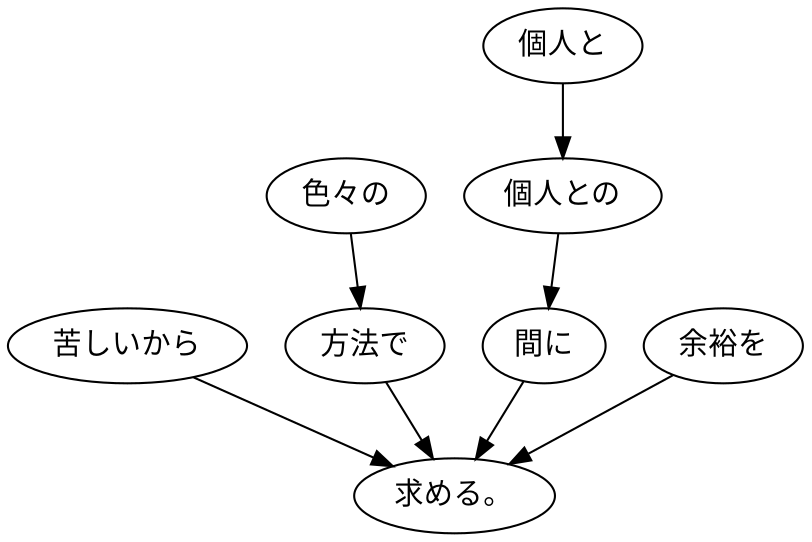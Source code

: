 digraph graph8749 {
	node0 [label="苦しいから"];
	node1 [label="色々の"];
	node2 [label="方法で"];
	node3 [label="個人と"];
	node4 [label="個人との"];
	node5 [label="間に"];
	node6 [label="余裕を"];
	node7 [label="求める。"];
	node0 -> node7;
	node1 -> node2;
	node2 -> node7;
	node3 -> node4;
	node4 -> node5;
	node5 -> node7;
	node6 -> node7;
}
